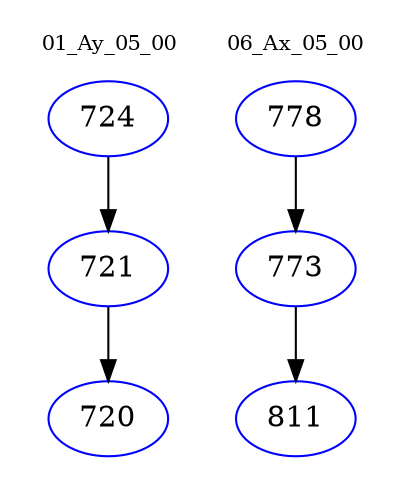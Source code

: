 digraph{
subgraph cluster_0 {
color = white
label = "01_Ay_05_00";
fontsize=10;
T0_724 [label="724", color="blue"]
T0_724 -> T0_721 [color="black"]
T0_721 [label="721", color="blue"]
T0_721 -> T0_720 [color="black"]
T0_720 [label="720", color="blue"]
}
subgraph cluster_1 {
color = white
label = "06_Ax_05_00";
fontsize=10;
T1_778 [label="778", color="blue"]
T1_778 -> T1_773 [color="black"]
T1_773 [label="773", color="blue"]
T1_773 -> T1_811 [color="black"]
T1_811 [label="811", color="blue"]
}
}
